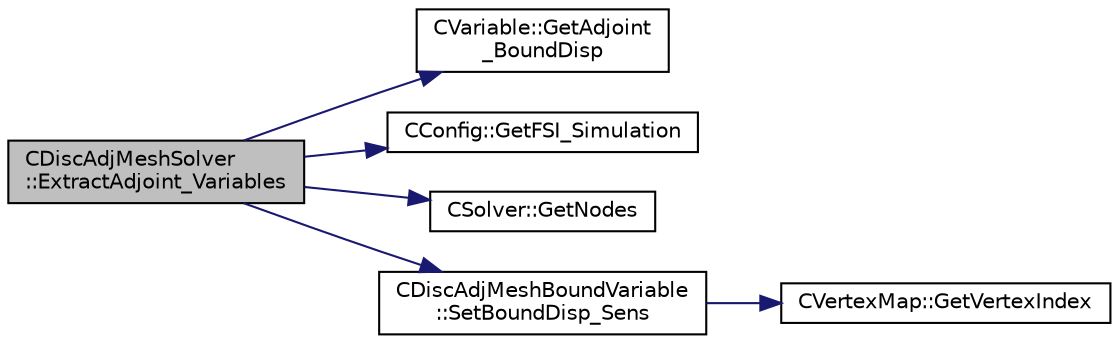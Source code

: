 digraph "CDiscAdjMeshSolver::ExtractAdjoint_Variables"
{
 // LATEX_PDF_SIZE
  edge [fontname="Helvetica",fontsize="10",labelfontname="Helvetica",labelfontsize="10"];
  node [fontname="Helvetica",fontsize="10",shape=record];
  rankdir="LR";
  Node1 [label="CDiscAdjMeshSolver\l::ExtractAdjoint_Variables",height=0.2,width=0.4,color="black", fillcolor="grey75", style="filled", fontcolor="black",tooltip="A virtual member."];
  Node1 -> Node2 [color="midnightblue",fontsize="10",style="solid",fontname="Helvetica"];
  Node2 [label="CVariable::GetAdjoint\l_BoundDisp",height=0.2,width=0.4,color="black", fillcolor="white", style="filled",URL="$classCVariable.html#afec4e4c79c22cf6d497d4c4300218caf",tooltip="A virtual member. Recover the value of the adjoint of the boundary displacements."];
  Node1 -> Node3 [color="midnightblue",fontsize="10",style="solid",fontname="Helvetica"];
  Node3 [label="CConfig::GetFSI_Simulation",height=0.2,width=0.4,color="black", fillcolor="white", style="filled",URL="$classCConfig.html#ab3fdf060d59e990ed2e9418e8df56ad7",tooltip="Check if the simulation we are running is a FSI simulation."];
  Node1 -> Node4 [color="midnightblue",fontsize="10",style="solid",fontname="Helvetica"];
  Node4 [label="CSolver::GetNodes",height=0.2,width=0.4,color="black", fillcolor="white", style="filled",URL="$classCSolver.html#af3198e52a2ea377bb765647b5e697197",tooltip="Allow outside access to the nodes of the solver, containing conservatives, primitives,..."];
  Node1 -> Node5 [color="midnightblue",fontsize="10",style="solid",fontname="Helvetica"];
  Node5 [label="CDiscAdjMeshBoundVariable\l::SetBoundDisp_Sens",height=0.2,width=0.4,color="black", fillcolor="white", style="filled",URL="$classCDiscAdjMeshBoundVariable.html#a8073a334beca3aacd2866e3e87eef060",tooltip="Set the value of the sensitivity with respect to the undeformed coordinates."];
  Node5 -> Node6 [color="midnightblue",fontsize="10",style="solid",fontname="Helvetica"];
  Node6 [label="CVertexMap::GetVertexIndex",height=0.2,width=0.4,color="black", fillcolor="white", style="filled",URL="$classCVertexMap.html#ae62665f7065cb9e31c2aec1ec90c0afc",tooltip="Convert a point index to vertex index."];
}

